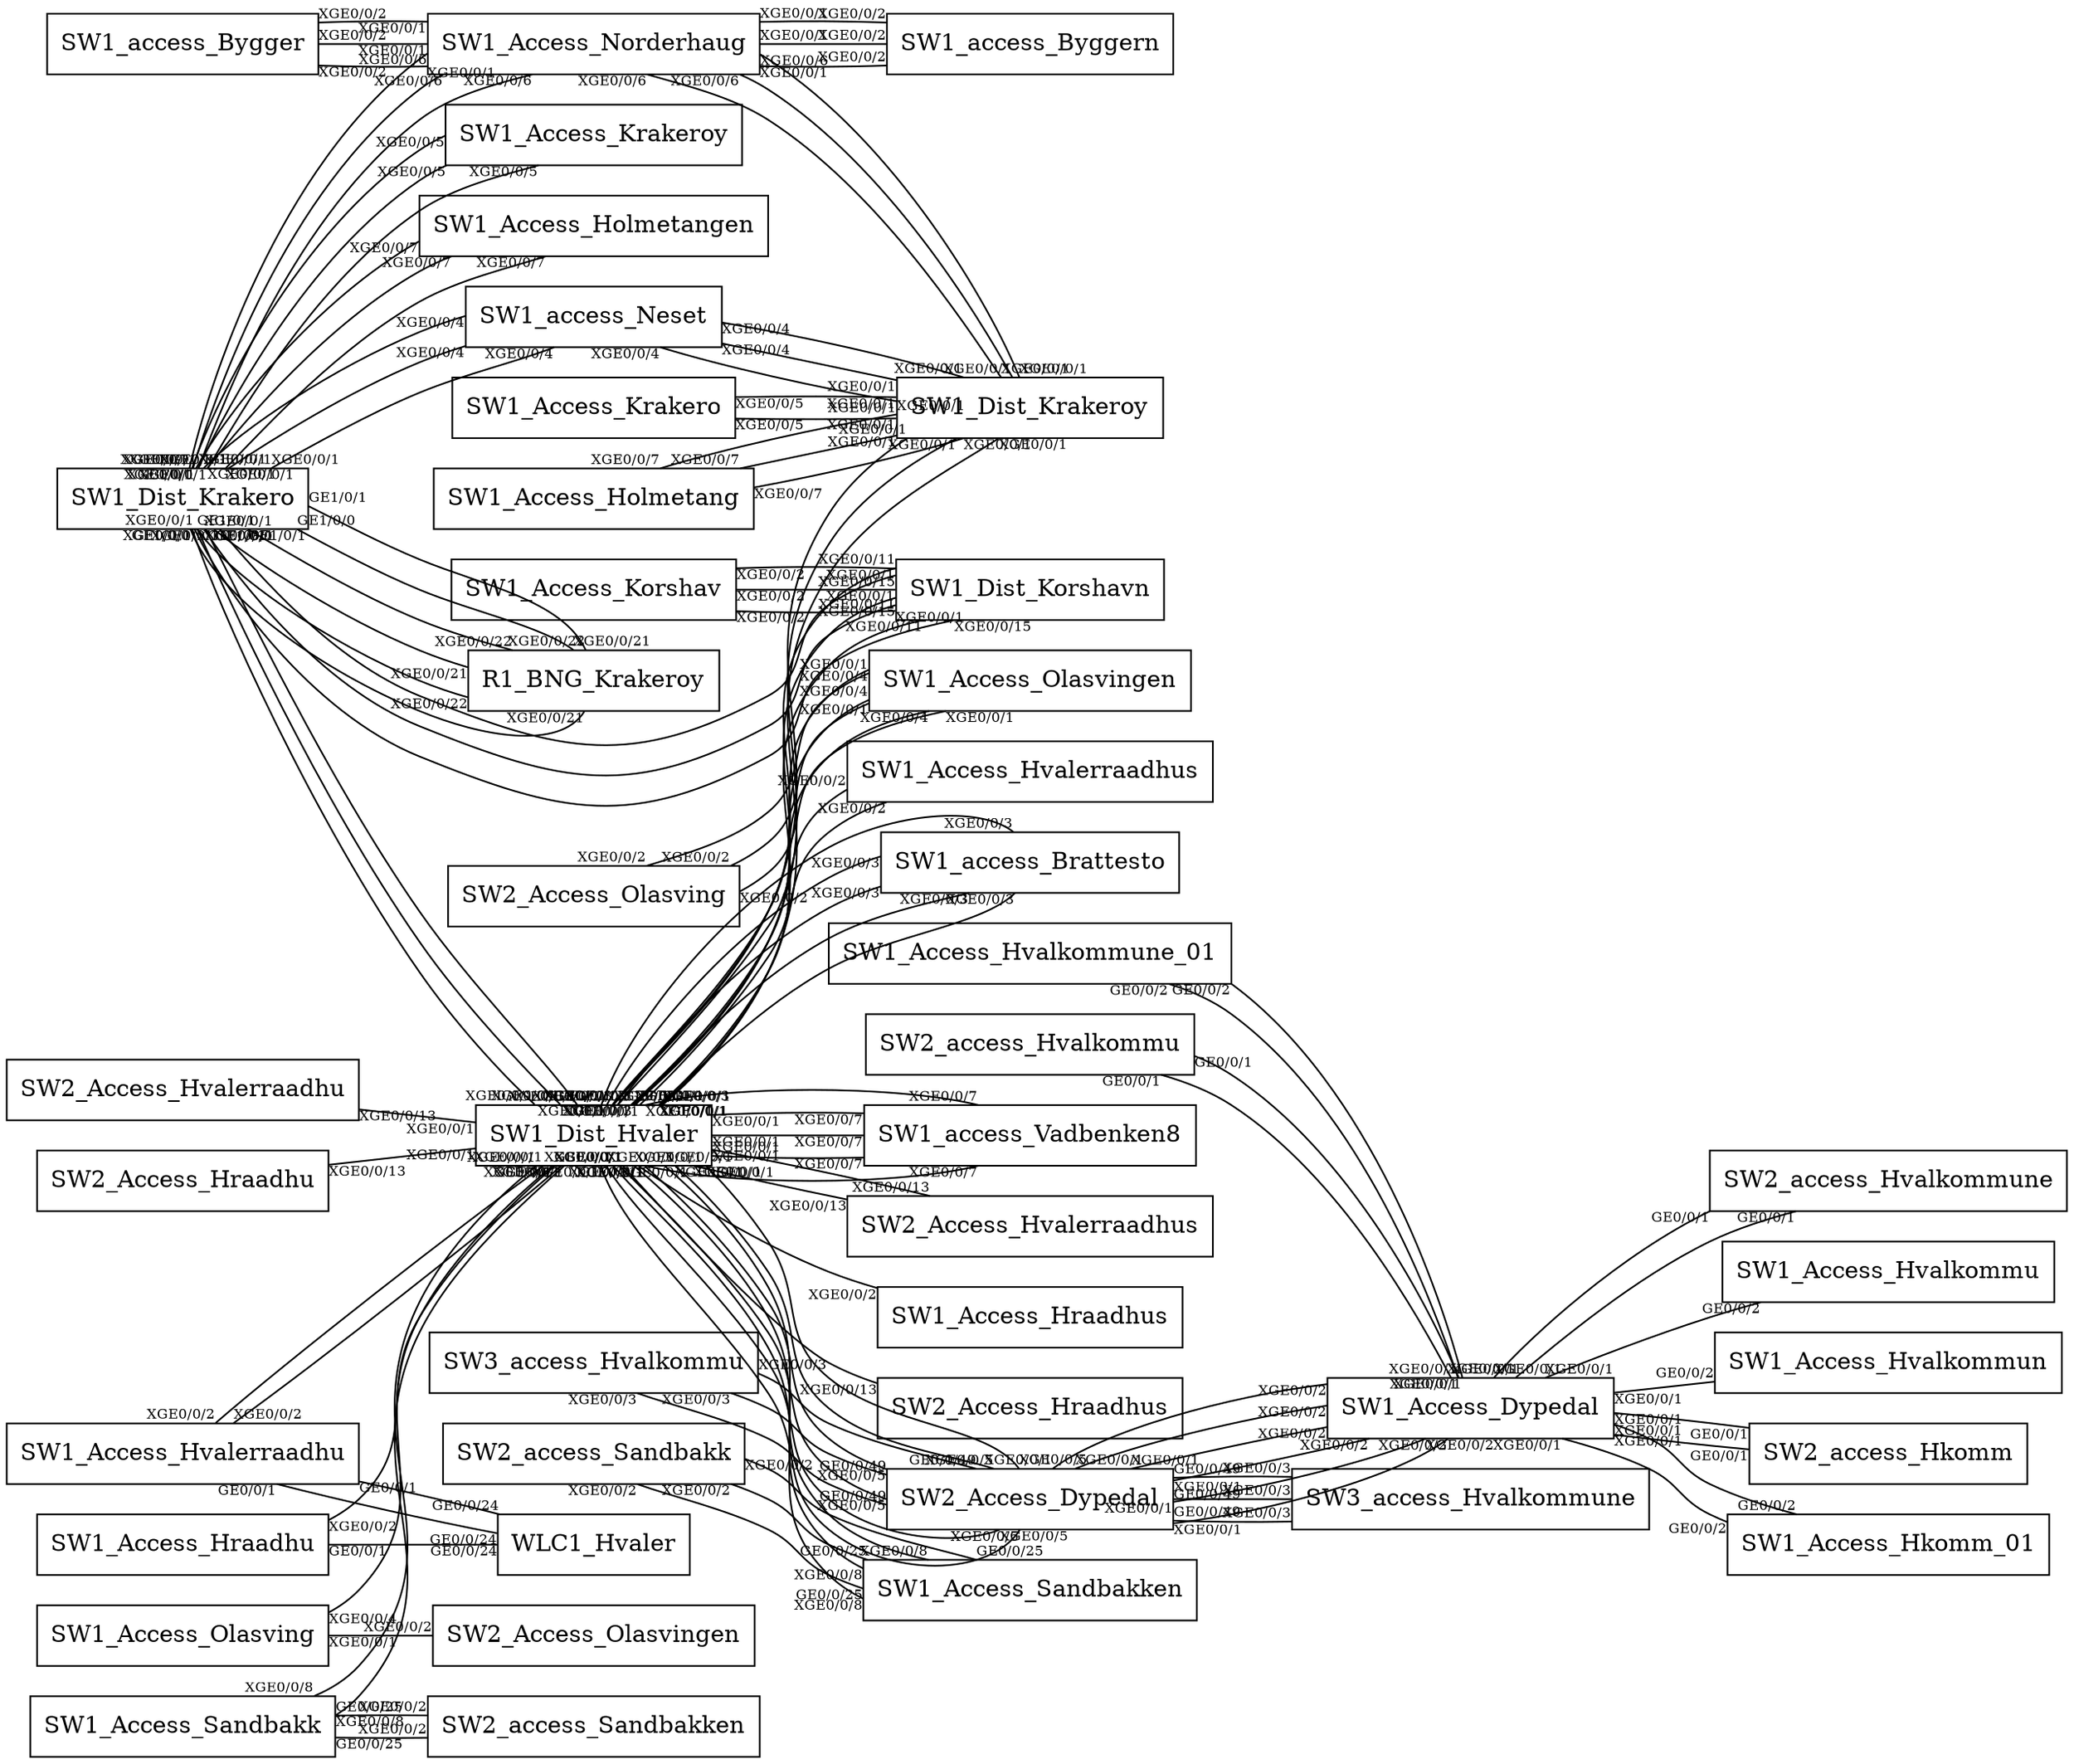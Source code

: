 graph {
rankdir=LR;
node [shape=box];
SW1_Dist_Hvaler -- SW1_Dist_Krakeroy [fontsize=8, headlabel="XGE0/0/1" ,taillabel="XGE0/0/1"];
SW1_Dist_Hvaler -- SW1_Access_Hvalerraadhus [fontsize=8, headlabel="XGE0/0/2" ,taillabel="XGE0/0/1"];
SW1_Dist_Hvaler -- SW1_access_Brattesto [fontsize=8, headlabel="XGE0/0/3" ,taillabel="XGE0/0/1"];
SW1_Dist_Hvaler -- SW1_Access_Olasvingen [fontsize=8, headlabel="XGE0/0/4" ,taillabel="XGE0/0/1"];
SW1_Dist_Hvaler -- SW2_Access_Dypedal [fontsize=8, headlabel="XGE0/0/5" ,taillabel="XGE0/0/1"];
SW1_Dist_Hvaler -- SW1_access_Vadbenken8 [fontsize=8, headlabel="XGE0/0/7" ,taillabel="XGE0/0/1"];
SW1_Dist_Hvaler -- SW1_Access_Sandbakken [fontsize=8, headlabel="XGE0/0/8" ,taillabel="XGE0/0/1"];
SW1_Dist_Hvaler -- SW1_Dist_Korshavn [fontsize=8, headlabel="XGE0/0/11" ,taillabel="XGE0/0/3"];
SW1_Dist_Hvaler -- SW2_Access_Hvalerraadhus [fontsize=8, headlabel="XGE0/0/13" ,taillabel="XGE0/0/1"];
SW1_Access_Hvalerraadhu -- WLC1_Hvaler [fontsize=8, headlabel="GE0/0/24" ,taillabel="GE0/0/1"];
SW1_Access_Hvalerraadhu -- SW1_Dist_Hvaler [fontsize=8, headlabel="XGE0/0/1" ,taillabel="XGE0/0/2"];
SW1_Dist_Krakero -- SW1_Dist_Hvaler [fontsize=8, headlabel="XGE0/0/1" ,taillabel="XGE0/0/1"];
SW1_Dist_Krakero -- SW1_access_Neset [fontsize=8, headlabel="XGE0/0/4" ,taillabel="XGE0/0/1"];
SW1_Dist_Krakero -- SW1_Access_Krakeroy [fontsize=8, headlabel="XGE0/0/5" ,taillabel="XGE0/0/1"];
SW1_Dist_Krakero -- SW1_Access_Norderhaug [fontsize=8, headlabel="XGE0/0/6" ,taillabel="XGE0/0/1"];
SW1_Dist_Krakero -- SW1_Access_Holmetangen [fontsize=8, headlabel="XGE0/0/7" ,taillabel="XGE0/0/1"];
SW1_Dist_Krakero -- SW1_Dist_Korshavn [fontsize=8, headlabel="XGE0/0/15" ,taillabel="XGE0/0/1"];
SW1_Dist_Krakero -- R1_BNG_Krakeroy [fontsize=8, headlabel="XGE0/0/21" ,taillabel="GE1/0/0"];
SW1_Dist_Krakero -- R1_BNG_Krakeroy [fontsize=8, headlabel="XGE0/0/22" ,taillabel="GE1/0/1"];
SW2_access_Sandbakk -- SW1_Access_Sandbakken [fontsize=8, headlabel="GE0/0/25" ,taillabel="XGE0/0/2"];
SW1_access_Vadbenken8 -- SW1_Dist_Hvaler [fontsize=8, headlabel="XGE0/0/1" ,taillabel="XGE0/0/7"];
SW1_access_Neset -- SW1_Dist_Krakeroy [fontsize=8, headlabel="XGE0/0/1" ,taillabel="XGE0/0/4"];
SW1_access_Brattesto -- SW1_Dist_Hvaler [fontsize=8, headlabel="XGE0/0/1" ,taillabel="XGE0/0/3"];
SW2_Access_Dypedal -- SW1_Dist_Hvaler [fontsize=8, headlabel="XGE0/0/1" ,taillabel="XGE0/0/5"];
SW2_Access_Dypedal -- SW1_Access_Dypedal [fontsize=8, headlabel="XGE0/0/2" ,taillabel="XGE0/0/1"];
SW2_Access_Dypedal -- SW3_access_Hvalkommune [fontsize=8, headlabel="XGE0/0/3" ,taillabel="GE0/0/49"];
SW1_Access_Krakero -- SW1_Dist_Krakeroy [fontsize=8, headlabel="XGE0/0/1" ,taillabel="XGE0/0/5"];
SW1_Access_Norderhaug -- SW1_Dist_Krakeroy [fontsize=8, headlabel="XGE0/0/1" ,taillabel="XGE0/0/6"];
SW1_Access_Norderhaug -- SW1_access_Byggern [fontsize=8, headlabel="XGE0/0/2" ,taillabel="XGE0/0/1"];
SW2_Access_Olasving -- SW1_Access_Olasvingen [fontsize=8, headlabel="XGE0/0/1" ,taillabel="XGE0/0/2"];
SW1_Access_Olasving -- SW1_Dist_Hvaler [fontsize=8, headlabel="XGE0/0/1" ,taillabel="XGE0/0/4"];
SW1_Access_Olasving -- SW2_Access_Olasvingen [fontsize=8, headlabel="XGE0/0/2" ,taillabel="XGE0/0/1"];
SW1_Access_Holmetang -- SW1_Dist_Krakeroy [fontsize=8, headlabel="XGE0/0/1" ,taillabel="XGE0/0/7"];
SW1_access_Bygger -- SW1_Access_Norderhaug [fontsize=8, headlabel="XGE0/0/1" ,taillabel="XGE0/0/2"];
SW1_Access_Korshav -- SW1_Dist_Korshavn [fontsize=8, headlabel="XGE0/0/1" ,taillabel="XGE0/0/2"];
SW1_Access_Dypedal -- SW2_access_Hvalkommune [fontsize=8, headlabel="GE0/0/1" ,taillabel="XGE0/0/1"];
SW1_Access_Dypedal -- SW1_Access_Hvalkommu [fontsize=8, headlabel="GE0/0/2" ,taillabel="XGE0/0/1"];
SW1_Access_Dypedal -- SW2_Access_Dypedal [fontsize=8, headlabel="XGE0/0/1" ,taillabel="XGE0/0/2"];
SW1_Access_Hvalkommune_01 -- SW1_Access_Dypedal [fontsize=8, headlabel="XGE0/0/1" ,taillabel="GE0/0/2"];
SW2_access_Hvalkommu -- SW1_Access_Dypedal [fontsize=8, headlabel="XGE0/0/1" ,taillabel="GE0/0/1"];
SW3_access_Hvalkommu -- SW2_Access_Dypedal [fontsize=8, headlabel="GE0/0/49" ,taillabel="XGE0/0/3"];
SW1_Access_Hvalerraadhu -- WLC1_Hvaler [fontsize=8, headlabel="GE0/0/24" ,taillabel="GE0/0/1"];
SW1_Access_Hvalerraadhu -- SW1_Dist_Hvaler [fontsize=8, headlabel="XGE0/0/1" ,taillabel="XGE0/0/2"];
SW1_Dist_Krakero -- SW1_Dist_Hvaler [fontsize=8, headlabel="XGE0/0/1" ,taillabel="XGE0/0/1"];
SW1_Dist_Krakero -- SW1_access_Neset [fontsize=8, headlabel="XGE0/0/4" ,taillabel="XGE0/0/1"];
SW1_Dist_Krakero -- SW1_Access_Krakeroy [fontsize=8, headlabel="XGE0/0/5" ,taillabel="XGE0/0/1"];
SW1_Dist_Krakero -- SW1_Access_Norderhaug [fontsize=8, headlabel="XGE0/0/6" ,taillabel="XGE0/0/1"];
SW1_Dist_Krakero -- SW1_Access_Holmetangen [fontsize=8, headlabel="XGE0/0/7" ,taillabel="XGE0/0/1"];
SW1_Dist_Krakero -- SW1_Dist_Korshavn [fontsize=8, headlabel="XGE0/0/15" ,taillabel="XGE0/0/1"];
SW1_Dist_Krakero -- R1_BNG_Krakeroy [fontsize=8, headlabel="XGE0/0/21" ,taillabel="GE1/0/0"];
SW1_Dist_Krakero -- R1_BNG_Krakeroy [fontsize=8, headlabel="XGE0/0/22" ,taillabel="GE1/0/1"];
SW1_Access_Sandbakk -- SW1_Dist_Hvaler [fontsize=8, headlabel="XGE0/0/1" ,taillabel="XGE0/0/8"];
SW1_Access_Sandbakk -- SW2_access_Sandbakken [fontsize=8, headlabel="XGE0/0/2" ,taillabel="GE0/0/25"];
SW1_Dist_Hvaler -- SW1_Dist_Krakeroy [fontsize=8, headlabel="XGE0/0/1" ,taillabel="XGE0/0/1"];
SW1_Dist_Hvaler -- SW1_Access_Hvalerraadhus [fontsize=8, headlabel="XGE0/0/2" ,taillabel="XGE0/0/1"];
SW1_Dist_Hvaler -- SW1_access_Brattesto [fontsize=8, headlabel="XGE0/0/3" ,taillabel="XGE0/0/1"];
SW1_Dist_Hvaler -- SW1_Access_Olasvingen [fontsize=8, headlabel="XGE0/0/4" ,taillabel="XGE0/0/1"];
SW1_Dist_Hvaler -- SW2_Access_Dypedal [fontsize=8, headlabel="XGE0/0/5" ,taillabel="XGE0/0/1"];
SW1_Dist_Hvaler -- SW1_access_Vadbenken8 [fontsize=8, headlabel="XGE0/0/7" ,taillabel="XGE0/0/1"];
SW1_Dist_Hvaler -- SW1_Access_Sandbakken [fontsize=8, headlabel="XGE0/0/8" ,taillabel="XGE0/0/1"];
SW1_Dist_Hvaler -- SW1_Dist_Korshavn [fontsize=8, headlabel="XGE0/0/11" ,taillabel="XGE0/0/3"];
SW1_Dist_Hvaler -- SW2_Access_Hvalerraadhus [fontsize=8, headlabel="XGE0/0/13" ,taillabel="XGE0/0/1"];
SW2_access_Sandbakk -- SW1_Access_Sandbakken [fontsize=8, headlabel="GE0/0/25" ,taillabel="XGE0/0/2"];
SW1_access_Brattesto -- SW1_Dist_Hvaler [fontsize=8, headlabel="XGE0/0/1" ,taillabel="XGE0/0/3"];
SW1_access_Neset -- SW1_Dist_Krakeroy [fontsize=8, headlabel="XGE0/0/1" ,taillabel="XGE0/0/4"];
SW2_Access_Dypedal -- SW1_Dist_Hvaler [fontsize=8, headlabel="XGE0/0/1" ,taillabel="XGE0/0/5"];
SW2_Access_Dypedal -- SW1_Access_Dypedal [fontsize=8, headlabel="XGE0/0/2" ,taillabel="XGE0/0/1"];
SW2_Access_Dypedal -- SW3_access_Hvalkommune [fontsize=8, headlabel="XGE0/0/3" ,taillabel="GE0/0/49"];
SW2_Access_Olasving -- SW1_Access_Olasvingen [fontsize=8, headlabel="XGE0/0/1" ,taillabel="XGE0/0/2"];
SW1_Access_Norderhaug -- SW1_Dist_Krakeroy [fontsize=8, headlabel="XGE0/0/1" ,taillabel="XGE0/0/6"];
SW1_Access_Norderhaug -- SW1_access_Byggern [fontsize=8, headlabel="XGE0/0/2" ,taillabel="XGE0/0/1"];
SW1_Access_Holmetang -- SW1_Dist_Krakeroy [fontsize=8, headlabel="XGE0/0/1" ,taillabel="XGE0/0/7"];
SW1_Access_Korshav -- SW1_Dist_Korshavn [fontsize=8, headlabel="XGE0/0/1" ,taillabel="XGE0/0/2"];
SW1_access_Bygger -- SW1_Access_Norderhaug [fontsize=8, headlabel="XGE0/0/1" ,taillabel="XGE0/0/2"];
SW1_Access_Dypedal -- SW2_access_Hvalkommune [fontsize=8, headlabel="GE0/0/1" ,taillabel="XGE0/0/1"];
SW1_Access_Dypedal -- SW1_Access_Hvalkommun [fontsize=8, headlabel="GE0/0/2" ,taillabel="XGE0/0/1"];
SW1_Access_Dypedal -- SW2_Access_Dypedal [fontsize=8, headlabel="XGE0/0/1" ,taillabel="XGE0/0/2"];
SW1_Access_Hvalkommune_01 -- SW1_Access_Dypedal [fontsize=8, headlabel="XGE0/0/1" ,taillabel="GE0/0/2"];
SW2_access_Hvalkommu -- SW1_Access_Dypedal [fontsize=8, headlabel="XGE0/0/1" ,taillabel="GE0/0/1"];
SW3_access_Hvalkommu -- SW2_Access_Dypedal [fontsize=8, headlabel="GE0/0/49" ,taillabel="XGE0/0/3"];
SW2_Access_Hvalerraadhu -- SW1_Dist_Hvaler [fontsize=8, headlabel="XGE0/0/1" ,taillabel="XGE0/0/13"];
SW1_Dist_Krakero -- SW1_Dist_Hvaler [fontsize=8, headlabel="XGE0/0/1" ,taillabel="XGE0/0/1"];
SW1_Dist_Krakero -- SW1_access_Neset [fontsize=8, headlabel="XGE0/0/4" ,taillabel="XGE0/0/1"];
SW1_Dist_Krakero -- SW1_Access_Krakeroy [fontsize=8, headlabel="XGE0/0/5" ,taillabel="XGE0/0/1"];
SW1_Dist_Krakero -- SW1_Access_Norderhaug [fontsize=8, headlabel="XGE0/0/6" ,taillabel="XGE0/0/1"];
SW1_Dist_Krakero -- SW1_Access_Holmetangen [fontsize=8, headlabel="XGE0/0/7" ,taillabel="XGE0/0/1"];
SW1_Dist_Krakero -- SW1_Dist_Korshavn [fontsize=8, headlabel="XGE0/0/15" ,taillabel="XGE0/0/1"];
SW1_Dist_Krakero -- R1_BNG_Krakeroy [fontsize=8, headlabel="XGE0/0/21" ,taillabel="GE1/0/0"];
SW1_Dist_Krakero -- R1_BNG_Krakeroy [fontsize=8, headlabel="XGE0/0/22" ,taillabel="GE1/0/1"];
SW1_Access_Sandbakk -- SW1_Dist_Hvaler [fontsize=8, headlabel="XGE0/0/1" ,taillabel="XGE0/0/8"];
SW1_Access_Sandbakk -- SW2_access_Sandbakken [fontsize=8, headlabel="XGE0/0/2" ,taillabel="GE0/0/25"];
SW1_Dist_Hvaler -- SW1_Dist_Krakeroy [fontsize=8, headlabel="XGE0/0/1" ,taillabel="XGE0/0/1"];
SW1_Dist_Hvaler -- SW1_Access_Hraadhus [fontsize=8, headlabel="XGE0/0/2" ,taillabel="XGE0/0/1"];
SW1_Dist_Hvaler -- SW1_access_Brattesto [fontsize=8, headlabel="XGE0/0/3" ,taillabel="XGE0/0/1"];
SW1_Dist_Hvaler -- SW1_Access_Olasvingen [fontsize=8, headlabel="XGE0/0/4" ,taillabel="XGE0/0/1"];
SW1_Dist_Hvaler -- SW2_Access_Dypedal [fontsize=8, headlabel="XGE0/0/5" ,taillabel="XGE0/0/1"];
SW1_Dist_Hvaler -- SW1_access_Vadbenken8 [fontsize=8, headlabel="XGE0/0/7" ,taillabel="XGE0/0/1"];
SW1_Dist_Hvaler -- SW1_Access_Sandbakken [fontsize=8, headlabel="XGE0/0/8" ,taillabel="XGE0/0/1"];
SW1_Dist_Hvaler -- SW1_Dist_Korshavn [fontsize=8, headlabel="XGE0/0/11" ,taillabel="XGE0/0/3"];
SW1_Dist_Hvaler -- SW2_Access_Hraadhus [fontsize=8, headlabel="XGE0/0/13" ,taillabel="XGE0/0/1"];
SW1_Access_Hraadhu -- WLC1_Hvaler [fontsize=8, headlabel="GE0/0/24" ,taillabel="GE0/0/1"];
SW1_Access_Hraadhu -- SW1_Dist_Hvaler [fontsize=8, headlabel="XGE0/0/1" ,taillabel="XGE0/0/2"];
SW1_access_Vadbenken8 -- SW1_Dist_Hvaler [fontsize=8, headlabel="XGE0/0/1" ,taillabel="XGE0/0/7"];
SW2_access_Sandbakk -- SW1_Access_Sandbakken [fontsize=8, headlabel="GE0/0/25" ,taillabel="XGE0/0/2"];
SW1_access_Neset -- SW1_Dist_Krakeroy [fontsize=8, headlabel="XGE0/0/1" ,taillabel="XGE0/0/4"];
SW2_Access_Dypedal -- SW1_Dist_Hvaler [fontsize=8, headlabel="XGE0/0/1" ,taillabel="XGE0/0/5"];
SW2_Access_Dypedal -- SW1_Access_Dypedal [fontsize=8, headlabel="XGE0/0/2" ,taillabel="XGE0/0/1"];
SW2_Access_Dypedal -- SW3_access_Hvalkommune [fontsize=8, headlabel="XGE0/0/3" ,taillabel="GE0/0/49"];
SW1_Access_Krakero -- SW1_Dist_Krakeroy [fontsize=8, headlabel="XGE0/0/1" ,taillabel="XGE0/0/5"];
SW2_Access_Olasving -- SW1_Access_Olasvingen [fontsize=8, headlabel="XGE0/0/1" ,taillabel="XGE0/0/2"];
SW1_Access_Norderhaug -- SW1_Dist_Krakeroy [fontsize=8, headlabel="XGE0/0/1" ,taillabel="XGE0/0/6"];
SW1_Access_Norderhaug -- SW1_access_Byggern [fontsize=8, headlabel="XGE0/0/2" ,taillabel="XGE0/0/1"];
SW1_Access_Holmetang -- SW1_Dist_Krakeroy [fontsize=8, headlabel="XGE0/0/1" ,taillabel="XGE0/0/7"];
SW1_Access_Korshav -- SW1_Dist_Korshavn [fontsize=8, headlabel="XGE0/0/1" ,taillabel="XGE0/0/2"];
SW1_access_Bygger -- SW1_Access_Norderhaug [fontsize=8, headlabel="XGE0/0/1" ,taillabel="XGE0/0/2"];
SW1_Access_Dypedal -- SW2_access_Hkomm [fontsize=8, headlabel="GE0/0/1" ,taillabel="XGE0/0/1"];
SW1_Access_Dypedal -- SW1_Access_Hkomm_01 [fontsize=8, headlabel="GE0/0/2" ,taillabel="XGE0/0/1"];
SW1_Access_Dypedal -- SW2_Access_Dypedal [fontsize=8, headlabel="XGE0/0/1" ,taillabel="XGE0/0/2"];
SW1_Access_Hkomm_01 -- SW1_Access_Dypedal [fontsize=8, headlabel="XGE0/0/1" ,taillabel="GE0/0/2"];
SW2_access_Hkomm -- SW1_Access_Dypedal [fontsize=8, headlabel="XGE0/0/1" ,taillabel="GE0/0/1"];
SW2_Access_Hraadhu -- SW1_Dist_Hvaler [fontsize=8, headlabel="XGE0/0/1" ,taillabel="XGE0/0/13"];
SW3_access_Hvalkommu -- SW2_Access_Dypedal [fontsize=8, headlabel="GE0/0/49" ,taillabel="XGE0/0/3"];
}
